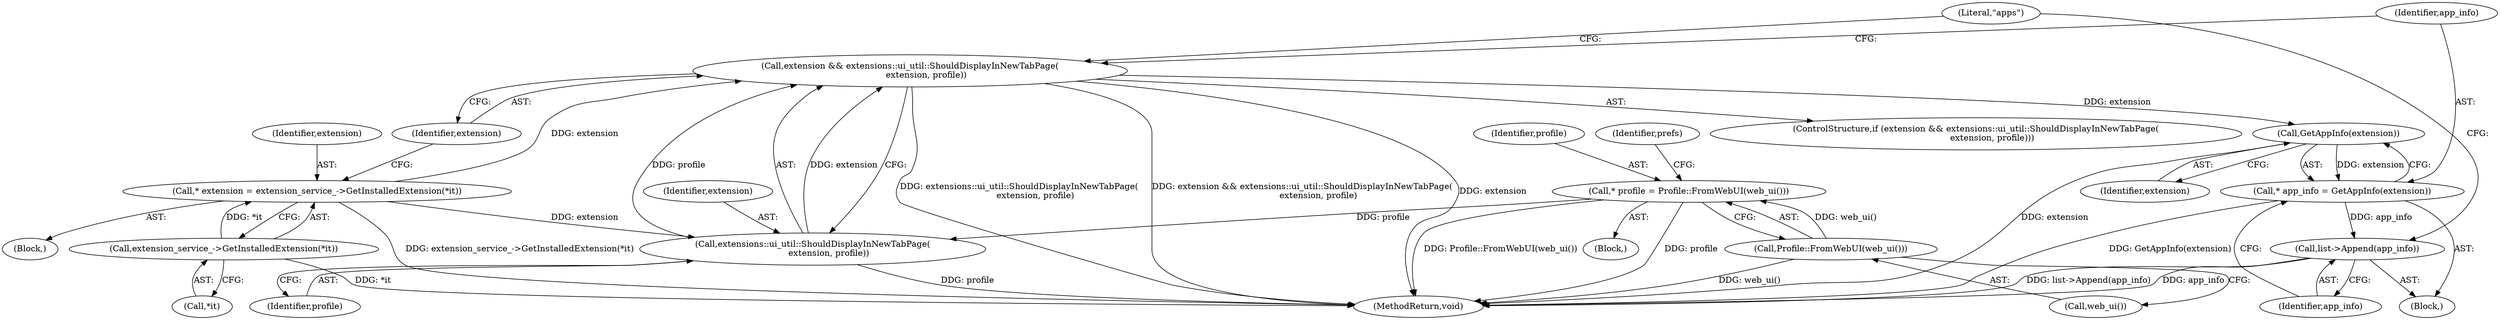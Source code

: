 digraph "0_Chrome_438b99bc730bc665eedfc62c4eb864c981e5c65f_1@pointer" {
"1000133" [label="(Call,extension && extensions::ui_util::ShouldDisplayInNewTabPage(\n            extension, profile))"];
"1000135" [label="(Call,extensions::ui_util::ShouldDisplayInNewTabPage(\n            extension, profile))"];
"1000127" [label="(Call,* extension = extension_service_->GetInstalledExtension(*it))"];
"1000129" [label="(Call,extension_service_->GetInstalledExtension(*it))"];
"1000110" [label="(Call,* profile = Profile::FromWebUI(web_ui()))"];
"1000112" [label="(Call,Profile::FromWebUI(web_ui()))"];
"1000142" [label="(Call,GetAppInfo(extension))"];
"1000140" [label="(Call,* app_info = GetAppInfo(extension))"];
"1000144" [label="(Call,list->Append(app_info))"];
"1000129" [label="(Call,extension_service_->GetInstalledExtension(*it))"];
"1000112" [label="(Call,Profile::FromWebUI(web_ui()))"];
"1000125" [label="(Block,)"];
"1000143" [label="(Identifier,extension)"];
"1000136" [label="(Identifier,extension)"];
"1000191" [label="(MethodReturn,void)"];
"1000116" [label="(Identifier,prefs)"];
"1000128" [label="(Identifier,extension)"];
"1000134" [label="(Identifier,extension)"];
"1000133" [label="(Call,extension && extensions::ui_util::ShouldDisplayInNewTabPage(\n            extension, profile))"];
"1000142" [label="(Call,GetAppInfo(extension))"];
"1000144" [label="(Call,list->Append(app_info))"];
"1000147" [label="(Literal,\"apps\")"];
"1000141" [label="(Identifier,app_info)"];
"1000135" [label="(Call,extensions::ui_util::ShouldDisplayInNewTabPage(\n            extension, profile))"];
"1000110" [label="(Call,* profile = Profile::FromWebUI(web_ui()))"];
"1000111" [label="(Identifier,profile)"];
"1000137" [label="(Identifier,profile)"];
"1000140" [label="(Call,* app_info = GetAppInfo(extension))"];
"1000102" [label="(Block,)"];
"1000138" [label="(Block,)"];
"1000127" [label="(Call,* extension = extension_service_->GetInstalledExtension(*it))"];
"1000113" [label="(Call,web_ui())"];
"1000130" [label="(Call,*it)"];
"1000132" [label="(ControlStructure,if (extension && extensions::ui_util::ShouldDisplayInNewTabPage(\n            extension, profile)))"];
"1000145" [label="(Identifier,app_info)"];
"1000133" -> "1000132"  [label="AST: "];
"1000133" -> "1000134"  [label="CFG: "];
"1000133" -> "1000135"  [label="CFG: "];
"1000134" -> "1000133"  [label="AST: "];
"1000135" -> "1000133"  [label="AST: "];
"1000141" -> "1000133"  [label="CFG: "];
"1000147" -> "1000133"  [label="CFG: "];
"1000133" -> "1000191"  [label="DDG: extension"];
"1000133" -> "1000191"  [label="DDG: extension && extensions::ui_util::ShouldDisplayInNewTabPage(\n            extension, profile)"];
"1000133" -> "1000191"  [label="DDG: extensions::ui_util::ShouldDisplayInNewTabPage(\n            extension, profile)"];
"1000135" -> "1000133"  [label="DDG: extension"];
"1000135" -> "1000133"  [label="DDG: profile"];
"1000127" -> "1000133"  [label="DDG: extension"];
"1000133" -> "1000142"  [label="DDG: extension"];
"1000135" -> "1000137"  [label="CFG: "];
"1000136" -> "1000135"  [label="AST: "];
"1000137" -> "1000135"  [label="AST: "];
"1000135" -> "1000191"  [label="DDG: profile"];
"1000127" -> "1000135"  [label="DDG: extension"];
"1000110" -> "1000135"  [label="DDG: profile"];
"1000127" -> "1000125"  [label="AST: "];
"1000127" -> "1000129"  [label="CFG: "];
"1000128" -> "1000127"  [label="AST: "];
"1000129" -> "1000127"  [label="AST: "];
"1000134" -> "1000127"  [label="CFG: "];
"1000127" -> "1000191"  [label="DDG: extension_service_->GetInstalledExtension(*it)"];
"1000129" -> "1000127"  [label="DDG: *it"];
"1000129" -> "1000130"  [label="CFG: "];
"1000130" -> "1000129"  [label="AST: "];
"1000129" -> "1000191"  [label="DDG: *it"];
"1000110" -> "1000102"  [label="AST: "];
"1000110" -> "1000112"  [label="CFG: "];
"1000111" -> "1000110"  [label="AST: "];
"1000112" -> "1000110"  [label="AST: "];
"1000116" -> "1000110"  [label="CFG: "];
"1000110" -> "1000191"  [label="DDG: Profile::FromWebUI(web_ui())"];
"1000110" -> "1000191"  [label="DDG: profile"];
"1000112" -> "1000110"  [label="DDG: web_ui()"];
"1000112" -> "1000113"  [label="CFG: "];
"1000113" -> "1000112"  [label="AST: "];
"1000112" -> "1000191"  [label="DDG: web_ui()"];
"1000142" -> "1000140"  [label="AST: "];
"1000142" -> "1000143"  [label="CFG: "];
"1000143" -> "1000142"  [label="AST: "];
"1000140" -> "1000142"  [label="CFG: "];
"1000142" -> "1000191"  [label="DDG: extension"];
"1000142" -> "1000140"  [label="DDG: extension"];
"1000140" -> "1000138"  [label="AST: "];
"1000141" -> "1000140"  [label="AST: "];
"1000145" -> "1000140"  [label="CFG: "];
"1000140" -> "1000191"  [label="DDG: GetAppInfo(extension)"];
"1000140" -> "1000144"  [label="DDG: app_info"];
"1000144" -> "1000138"  [label="AST: "];
"1000144" -> "1000145"  [label="CFG: "];
"1000145" -> "1000144"  [label="AST: "];
"1000147" -> "1000144"  [label="CFG: "];
"1000144" -> "1000191"  [label="DDG: list->Append(app_info)"];
"1000144" -> "1000191"  [label="DDG: app_info"];
}
